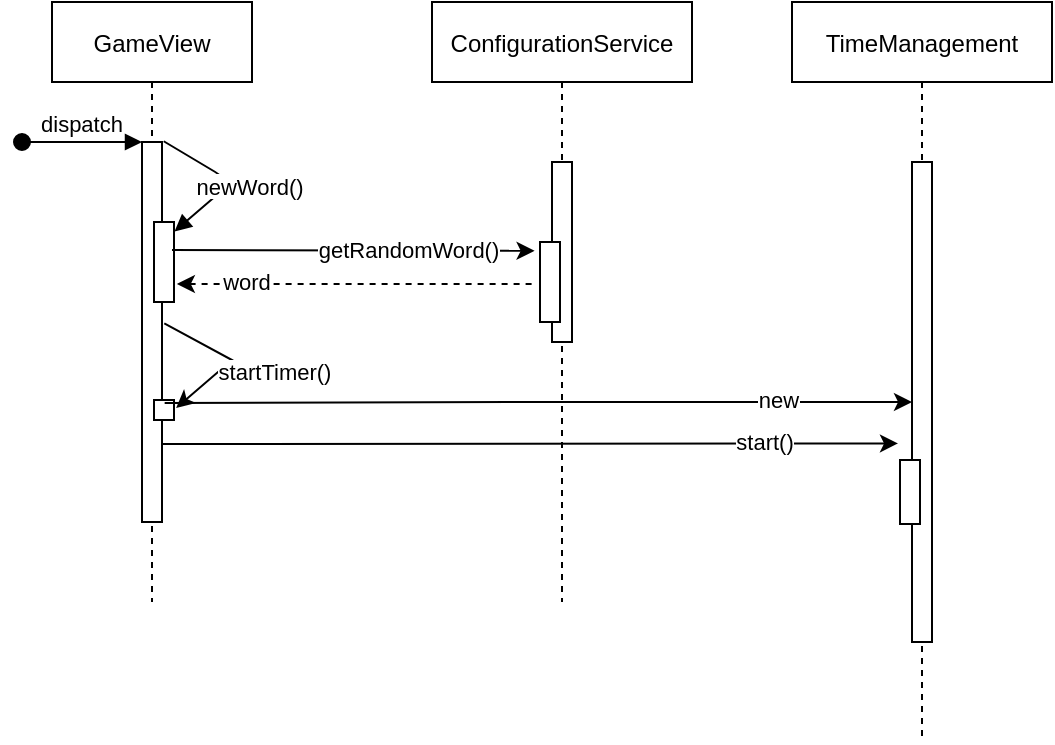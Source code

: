 <mxfile version="16.5.2" type="github">
  <diagram id="kgpKYQtTHZ0yAKxKKP6v" name="Page-1">
    <mxGraphModel dx="813" dy="451" grid="1" gridSize="10" guides="1" tooltips="1" connect="1" arrows="1" fold="1" page="1" pageScale="1" pageWidth="850" pageHeight="1100" math="0" shadow="0">
      <root>
        <mxCell id="0" />
        <mxCell id="1" parent="0" />
        <mxCell id="3nuBFxr9cyL0pnOWT2aG-1" value="GameView" style="shape=umlLifeline;perimeter=lifelinePerimeter;container=1;collapsible=0;recursiveResize=0;rounded=0;shadow=0;strokeWidth=1;" parent="1" vertex="1">
          <mxGeometry x="120" y="80" width="100" height="300" as="geometry" />
        </mxCell>
        <mxCell id="3nuBFxr9cyL0pnOWT2aG-2" value="" style="points=[];perimeter=orthogonalPerimeter;rounded=0;shadow=0;strokeWidth=1;" parent="3nuBFxr9cyL0pnOWT2aG-1" vertex="1">
          <mxGeometry x="45" y="70" width="10" height="190" as="geometry" />
        </mxCell>
        <mxCell id="3nuBFxr9cyL0pnOWT2aG-3" value="dispatch" style="verticalAlign=bottom;startArrow=oval;endArrow=block;startSize=8;shadow=0;strokeWidth=1;" parent="3nuBFxr9cyL0pnOWT2aG-1" target="3nuBFxr9cyL0pnOWT2aG-2" edge="1">
          <mxGeometry relative="1" as="geometry">
            <mxPoint x="-15" y="70" as="sourcePoint" />
          </mxGeometry>
        </mxCell>
        <mxCell id="3nuBFxr9cyL0pnOWT2aG-4" value="" style="points=[];perimeter=orthogonalPerimeter;rounded=0;shadow=0;strokeWidth=1;" parent="3nuBFxr9cyL0pnOWT2aG-1" vertex="1">
          <mxGeometry x="51" y="110" width="10" height="40" as="geometry" />
        </mxCell>
        <mxCell id="3nuBFxr9cyL0pnOWT2aG-8" value="newWord()" style="verticalAlign=bottom;endArrow=block;entryX=1.029;entryY=0.118;shadow=0;strokeWidth=1;entryDx=0;entryDy=0;entryPerimeter=0;exitX=1.086;exitY=-0.002;exitDx=0;exitDy=0;exitPerimeter=0;" parent="3nuBFxr9cyL0pnOWT2aG-1" source="3nuBFxr9cyL0pnOWT2aG-2" target="3nuBFxr9cyL0pnOWT2aG-4" edge="1">
          <mxGeometry x="-0.059" y="-14" relative="1" as="geometry">
            <mxPoint x="155" y="80" as="sourcePoint" />
            <Array as="points">
              <mxPoint x="90" y="90" />
            </Array>
            <mxPoint x="19" y="1" as="offset" />
          </mxGeometry>
        </mxCell>
        <mxCell id="IozX4o-ycV07DBW3fFyZ-1" value="" style="endArrow=classic;html=1;rounded=0;exitX=1.114;exitY=0.377;exitDx=0;exitDy=0;exitPerimeter=0;entryX=1.105;entryY=0.4;entryDx=0;entryDy=0;entryPerimeter=0;" edge="1" parent="3nuBFxr9cyL0pnOWT2aG-1" target="IozX4o-ycV07DBW3fFyZ-2">
          <mxGeometry width="50" height="50" relative="1" as="geometry">
            <mxPoint x="56.14" y="160.63" as="sourcePoint" />
            <mxPoint x="100" y="149" as="targetPoint" />
            <Array as="points">
              <mxPoint x="90" y="179" />
            </Array>
          </mxGeometry>
        </mxCell>
        <mxCell id="IozX4o-ycV07DBW3fFyZ-3" value="startTimer()" style="edgeLabel;html=1;align=center;verticalAlign=middle;resizable=0;points=[];" vertex="1" connectable="0" parent="IozX4o-ycV07DBW3fFyZ-1">
          <mxGeometry x="-0.342" y="1" relative="1" as="geometry">
            <mxPoint x="32" y="13" as="offset" />
          </mxGeometry>
        </mxCell>
        <mxCell id="IozX4o-ycV07DBW3fFyZ-2" value="" style="points=[];perimeter=orthogonalPerimeter;rounded=0;shadow=0;strokeWidth=1;" vertex="1" parent="3nuBFxr9cyL0pnOWT2aG-1">
          <mxGeometry x="51" y="199" width="10" height="10" as="geometry" />
        </mxCell>
        <mxCell id="3nuBFxr9cyL0pnOWT2aG-5" value="ConfigurationService" style="shape=umlLifeline;perimeter=lifelinePerimeter;container=1;collapsible=0;recursiveResize=0;rounded=0;shadow=0;strokeWidth=1;" parent="1" vertex="1">
          <mxGeometry x="310" y="80" width="130" height="300" as="geometry" />
        </mxCell>
        <mxCell id="3nuBFxr9cyL0pnOWT2aG-6" value="" style="points=[];perimeter=orthogonalPerimeter;rounded=0;shadow=0;strokeWidth=1;" parent="3nuBFxr9cyL0pnOWT2aG-5" vertex="1">
          <mxGeometry x="60" y="80" width="10" height="90" as="geometry" />
        </mxCell>
        <mxCell id="IozX4o-ycV07DBW3fFyZ-14" value="" style="points=[];perimeter=orthogonalPerimeter;rounded=0;shadow=0;strokeWidth=1;" vertex="1" parent="3nuBFxr9cyL0pnOWT2aG-5">
          <mxGeometry x="54" y="120" width="10" height="40" as="geometry" />
        </mxCell>
        <mxCell id="IozX4o-ycV07DBW3fFyZ-5" value="TimeManagement" style="shape=umlLifeline;perimeter=lifelinePerimeter;container=1;collapsible=0;recursiveResize=0;rounded=0;shadow=0;strokeWidth=1;" vertex="1" parent="1">
          <mxGeometry x="490" y="80" width="130" height="370" as="geometry" />
        </mxCell>
        <mxCell id="IozX4o-ycV07DBW3fFyZ-6" value="" style="points=[];perimeter=orthogonalPerimeter;rounded=0;shadow=0;strokeWidth=1;" vertex="1" parent="IozX4o-ycV07DBW3fFyZ-5">
          <mxGeometry x="60" y="80" width="10" height="240" as="geometry" />
        </mxCell>
        <mxCell id="IozX4o-ycV07DBW3fFyZ-7" value="" style="endArrow=classic;html=1;rounded=0;exitX=1.133;exitY=0.655;exitDx=0;exitDy=0;exitPerimeter=0;" edge="1" parent="1">
          <mxGeometry width="50" height="50" relative="1" as="geometry">
            <mxPoint x="176.33" y="280.45" as="sourcePoint" />
            <mxPoint x="550" y="280" as="targetPoint" />
            <Array as="points">
              <mxPoint x="360" y="280" />
            </Array>
          </mxGeometry>
        </mxCell>
        <mxCell id="IozX4o-ycV07DBW3fFyZ-9" value="new" style="edgeLabel;html=1;align=center;verticalAlign=middle;resizable=0;points=[];" vertex="1" connectable="0" parent="IozX4o-ycV07DBW3fFyZ-7">
          <mxGeometry x="0.637" y="1" relative="1" as="geometry">
            <mxPoint as="offset" />
          </mxGeometry>
        </mxCell>
        <mxCell id="IozX4o-ycV07DBW3fFyZ-11" value="" style="endArrow=classic;html=1;rounded=0;exitX=0.5;exitY=0.737;exitDx=0;exitDy=0;exitPerimeter=0;entryX=-0.1;entryY=0.179;entryDx=0;entryDy=0;entryPerimeter=0;" edge="1" parent="1">
          <mxGeometry width="50" height="50" relative="1" as="geometry">
            <mxPoint x="175" y="301.03" as="sourcePoint" />
            <mxPoint x="543" y="300.728" as="targetPoint" />
            <Array as="points">
              <mxPoint x="205" y="301" />
            </Array>
          </mxGeometry>
        </mxCell>
        <mxCell id="IozX4o-ycV07DBW3fFyZ-12" value="start()" style="edgeLabel;html=1;align=center;verticalAlign=middle;resizable=0;points=[];" vertex="1" connectable="0" parent="IozX4o-ycV07DBW3fFyZ-11">
          <mxGeometry x="0.637" y="1" relative="1" as="geometry">
            <mxPoint as="offset" />
          </mxGeometry>
        </mxCell>
        <mxCell id="IozX4o-ycV07DBW3fFyZ-8" value="" style="points=[];perimeter=orthogonalPerimeter;rounded=0;shadow=0;strokeWidth=1;" vertex="1" parent="1">
          <mxGeometry x="544" y="309" width="10" height="32" as="geometry" />
        </mxCell>
        <mxCell id="IozX4o-ycV07DBW3fFyZ-13" value="" style="endArrow=classic;html=1;rounded=0;entryX=-0.271;entryY=0.111;entryDx=0;entryDy=0;entryPerimeter=0;" edge="1" parent="1" target="IozX4o-ycV07DBW3fFyZ-14">
          <mxGeometry width="50" height="50" relative="1" as="geometry">
            <mxPoint x="180" y="204" as="sourcePoint" />
            <mxPoint x="330" y="205" as="targetPoint" />
          </mxGeometry>
        </mxCell>
        <mxCell id="IozX4o-ycV07DBW3fFyZ-15" value="getRandomWord()" style="edgeLabel;html=1;align=center;verticalAlign=middle;resizable=0;points=[];" vertex="1" connectable="0" parent="IozX4o-ycV07DBW3fFyZ-13">
          <mxGeometry x="0.299" y="1" relative="1" as="geometry">
            <mxPoint as="offset" />
          </mxGeometry>
        </mxCell>
        <mxCell id="IozX4o-ycV07DBW3fFyZ-16" value="" style="endArrow=none;dashed=1;html=1;rounded=0;exitX=1.143;exitY=0.775;exitDx=0;exitDy=0;exitPerimeter=0;entryX=-0.271;entryY=0.525;entryDx=0;entryDy=0;entryPerimeter=0;startArrow=classic;startFill=1;" edge="1" parent="1" source="3nuBFxr9cyL0pnOWT2aG-4" target="IozX4o-ycV07DBW3fFyZ-14">
          <mxGeometry width="50" height="50" relative="1" as="geometry">
            <mxPoint x="300" y="270" as="sourcePoint" />
            <mxPoint x="350" y="220" as="targetPoint" />
          </mxGeometry>
        </mxCell>
        <mxCell id="IozX4o-ycV07DBW3fFyZ-17" value="word" style="edgeLabel;html=1;align=center;verticalAlign=middle;resizable=0;points=[];" vertex="1" connectable="0" parent="IozX4o-ycV07DBW3fFyZ-16">
          <mxGeometry x="-0.617" y="1" relative="1" as="geometry">
            <mxPoint as="offset" />
          </mxGeometry>
        </mxCell>
      </root>
    </mxGraphModel>
  </diagram>
</mxfile>
